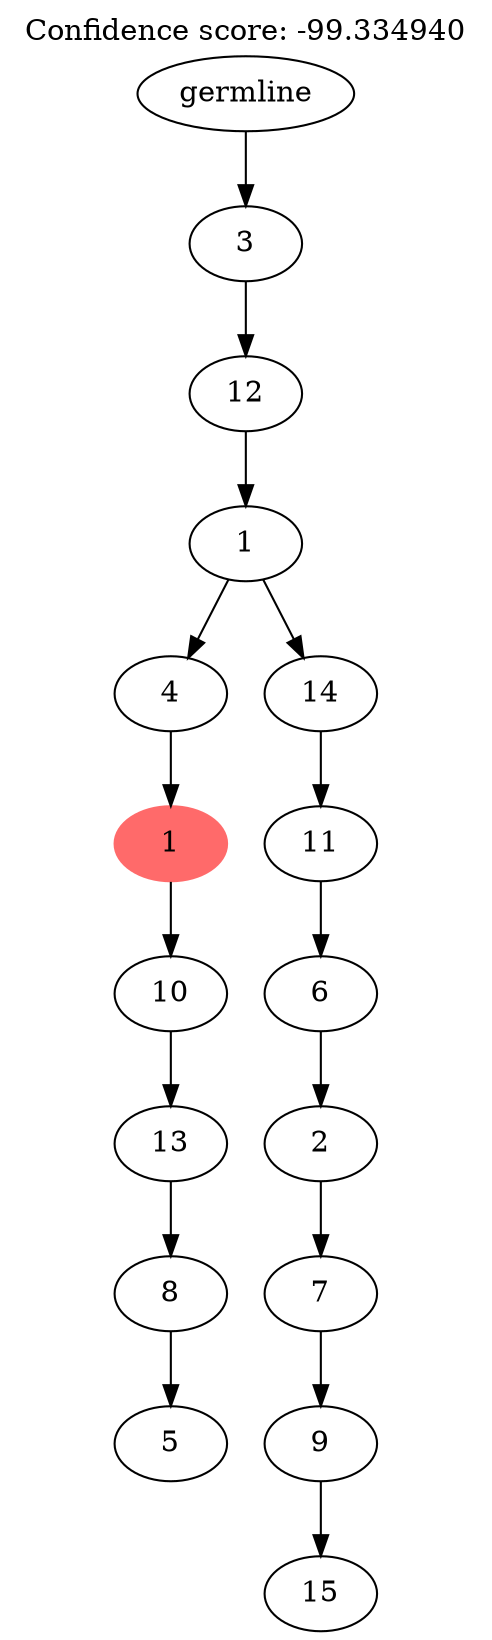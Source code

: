 digraph g {
	"15" -> "16";
	"16" [label="5"];
	"14" -> "15";
	"15" [label="8"];
	"13" -> "14";
	"14" [label="13"];
	"12" -> "13";
	"13" [label="10"];
	"11" -> "12";
	"12" [color=indianred1, style=filled, label="1"];
	"9" -> "10";
	"10" [label="15"];
	"8" -> "9";
	"9" [label="9"];
	"7" -> "8";
	"8" [label="7"];
	"6" -> "7";
	"7" [label="2"];
	"5" -> "6";
	"6" [label="6"];
	"4" -> "5";
	"5" [label="11"];
	"3" -> "4";
	"4" [label="14"];
	"3" -> "11";
	"11" [label="4"];
	"2" -> "3";
	"3" [label="1"];
	"1" -> "2";
	"2" [label="12"];
	"0" -> "1";
	"1" [label="3"];
	"0" [label="germline"];
	labelloc="t";
	label="Confidence score: -99.334940";
}
